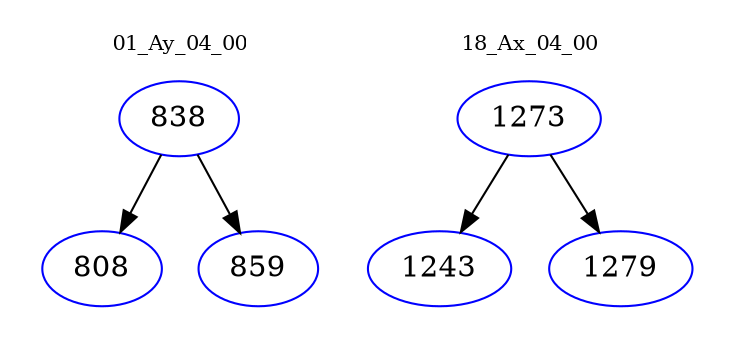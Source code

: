 digraph{
subgraph cluster_0 {
color = white
label = "01_Ay_04_00";
fontsize=10;
T0_838 [label="838", color="blue"]
T0_838 -> T0_808 [color="black"]
T0_808 [label="808", color="blue"]
T0_838 -> T0_859 [color="black"]
T0_859 [label="859", color="blue"]
}
subgraph cluster_1 {
color = white
label = "18_Ax_04_00";
fontsize=10;
T1_1273 [label="1273", color="blue"]
T1_1273 -> T1_1243 [color="black"]
T1_1243 [label="1243", color="blue"]
T1_1273 -> T1_1279 [color="black"]
T1_1279 [label="1279", color="blue"]
}
}
